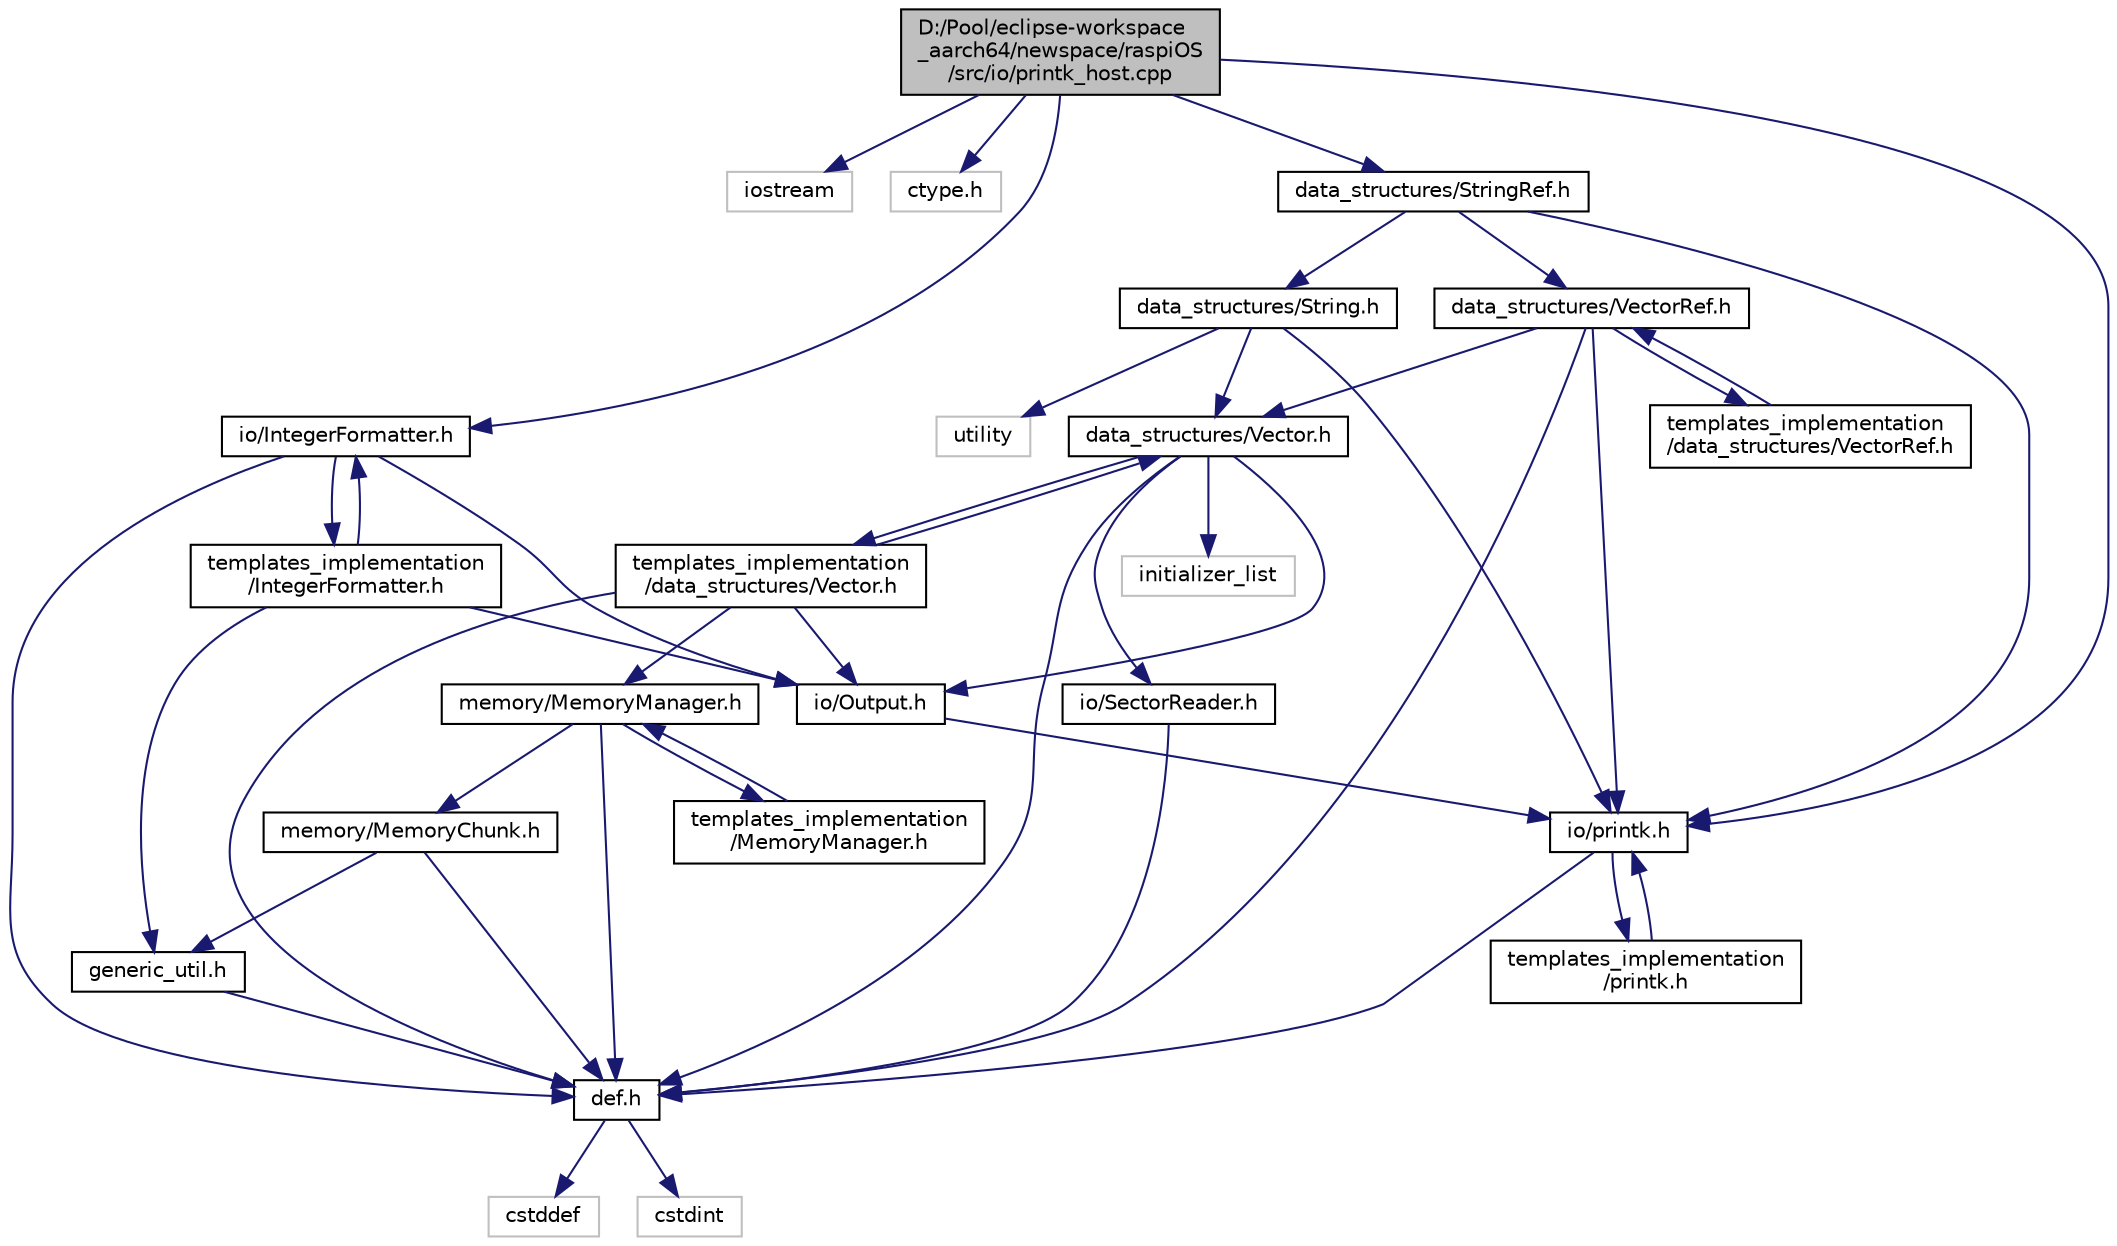 digraph "D:/Pool/eclipse-workspace_aarch64/newspace/raspiOS/src/io/printk_host.cpp"
{
  edge [fontname="Helvetica",fontsize="10",labelfontname="Helvetica",labelfontsize="10"];
  node [fontname="Helvetica",fontsize="10",shape=record];
  Node3651 [label="D:/Pool/eclipse-workspace\l_aarch64/newspace/raspiOS\l/src/io/printk_host.cpp",height=0.2,width=0.4,color="black", fillcolor="grey75", style="filled", fontcolor="black"];
  Node3651 -> Node3652 [color="midnightblue",fontsize="10",style="solid",fontname="Helvetica"];
  Node3652 [label="iostream",height=0.2,width=0.4,color="grey75", fillcolor="white", style="filled"];
  Node3651 -> Node3653 [color="midnightblue",fontsize="10",style="solid",fontname="Helvetica"];
  Node3653 [label="ctype.h",height=0.2,width=0.4,color="grey75", fillcolor="white", style="filled"];
  Node3651 -> Node3654 [color="midnightblue",fontsize="10",style="solid",fontname="Helvetica"];
  Node3654 [label="data_structures/StringRef.h",height=0.2,width=0.4,color="black", fillcolor="white", style="filled",URL="$da/d55/_string_ref_8h.html"];
  Node3654 -> Node3655 [color="midnightblue",fontsize="10",style="solid",fontname="Helvetica"];
  Node3655 [label="data_structures/VectorRef.h",height=0.2,width=0.4,color="black", fillcolor="white", style="filled",URL="$da/d95/data__structures_2_vector_ref_8h.html"];
  Node3655 -> Node3656 [color="midnightblue",fontsize="10",style="solid",fontname="Helvetica"];
  Node3656 [label="def.h",height=0.2,width=0.4,color="black", fillcolor="white", style="filled",URL="$d4/da4/def_8h.html"];
  Node3656 -> Node3657 [color="midnightblue",fontsize="10",style="solid",fontname="Helvetica"];
  Node3657 [label="cstddef",height=0.2,width=0.4,color="grey75", fillcolor="white", style="filled"];
  Node3656 -> Node3658 [color="midnightblue",fontsize="10",style="solid",fontname="Helvetica"];
  Node3658 [label="cstdint",height=0.2,width=0.4,color="grey75", fillcolor="white", style="filled"];
  Node3655 -> Node3659 [color="midnightblue",fontsize="10",style="solid",fontname="Helvetica"];
  Node3659 [label="data_structures/Vector.h",height=0.2,width=0.4,color="black", fillcolor="white", style="filled",URL="$d0/d70/data__structures_2_vector_8h.html"];
  Node3659 -> Node3656 [color="midnightblue",fontsize="10",style="solid",fontname="Helvetica"];
  Node3659 -> Node3660 [color="midnightblue",fontsize="10",style="solid",fontname="Helvetica"];
  Node3660 [label="initializer_list",height=0.2,width=0.4,color="grey75", fillcolor="white", style="filled"];
  Node3659 -> Node3661 [color="midnightblue",fontsize="10",style="solid",fontname="Helvetica"];
  Node3661 [label="io/SectorReader.h",height=0.2,width=0.4,color="black", fillcolor="white", style="filled",URL="$db/d73/_sector_reader_8h.html"];
  Node3661 -> Node3656 [color="midnightblue",fontsize="10",style="solid",fontname="Helvetica"];
  Node3659 -> Node3662 [color="midnightblue",fontsize="10",style="solid",fontname="Helvetica"];
  Node3662 [label="io/Output.h",height=0.2,width=0.4,color="black", fillcolor="white", style="filled",URL="$d6/d77/_output_8h.html"];
  Node3662 -> Node3663 [color="midnightblue",fontsize="10",style="solid",fontname="Helvetica"];
  Node3663 [label="io/printk.h",height=0.2,width=0.4,color="black", fillcolor="white", style="filled",URL="$dd/d17/io_2printk_8h.html"];
  Node3663 -> Node3656 [color="midnightblue",fontsize="10",style="solid",fontname="Helvetica"];
  Node3663 -> Node3664 [color="midnightblue",fontsize="10",style="solid",fontname="Helvetica"];
  Node3664 [label="templates_implementation\l/printk.h",height=0.2,width=0.4,color="black", fillcolor="white", style="filled",URL="$d7/d95/templates__implementation_2printk_8h.html"];
  Node3664 -> Node3663 [color="midnightblue",fontsize="10",style="solid",fontname="Helvetica"];
  Node3659 -> Node3665 [color="midnightblue",fontsize="10",style="solid",fontname="Helvetica"];
  Node3665 [label="templates_implementation\l/data_structures/Vector.h",height=0.2,width=0.4,color="black", fillcolor="white", style="filled",URL="$d6/d5d/templates__implementation_2data__structures_2_vector_8h.html"];
  Node3665 -> Node3656 [color="midnightblue",fontsize="10",style="solid",fontname="Helvetica"];
  Node3665 -> Node3659 [color="midnightblue",fontsize="10",style="solid",fontname="Helvetica"];
  Node3665 -> Node3666 [color="midnightblue",fontsize="10",style="solid",fontname="Helvetica"];
  Node3666 [label="memory/MemoryManager.h",height=0.2,width=0.4,color="black", fillcolor="white", style="filled",URL="$d6/d76/memory_2_memory_manager_8h.html"];
  Node3666 -> Node3656 [color="midnightblue",fontsize="10",style="solid",fontname="Helvetica"];
  Node3666 -> Node3667 [color="midnightblue",fontsize="10",style="solid",fontname="Helvetica"];
  Node3667 [label="memory/MemoryChunk.h",height=0.2,width=0.4,color="black", fillcolor="white", style="filled",URL="$d9/df6/_memory_chunk_8h.html"];
  Node3667 -> Node3656 [color="midnightblue",fontsize="10",style="solid",fontname="Helvetica"];
  Node3667 -> Node3668 [color="midnightblue",fontsize="10",style="solid",fontname="Helvetica"];
  Node3668 [label="generic_util.h",height=0.2,width=0.4,color="black", fillcolor="white", style="filled",URL="$d6/d93/generic__util_8h.html"];
  Node3668 -> Node3656 [color="midnightblue",fontsize="10",style="solid",fontname="Helvetica"];
  Node3666 -> Node3669 [color="midnightblue",fontsize="10",style="solid",fontname="Helvetica"];
  Node3669 [label="templates_implementation\l/MemoryManager.h",height=0.2,width=0.4,color="black", fillcolor="white", style="filled",URL="$dd/d2b/templates__implementation_2_memory_manager_8h.html"];
  Node3669 -> Node3666 [color="midnightblue",fontsize="10",style="solid",fontname="Helvetica"];
  Node3665 -> Node3662 [color="midnightblue",fontsize="10",style="solid",fontname="Helvetica"];
  Node3655 -> Node3663 [color="midnightblue",fontsize="10",style="solid",fontname="Helvetica"];
  Node3655 -> Node3670 [color="midnightblue",fontsize="10",style="solid",fontname="Helvetica"];
  Node3670 [label="templates_implementation\l/data_structures/VectorRef.h",height=0.2,width=0.4,color="black", fillcolor="white", style="filled",URL="$d0/d4d/templates__implementation_2data__structures_2_vector_ref_8h.html"];
  Node3670 -> Node3655 [color="midnightblue",fontsize="10",style="solid",fontname="Helvetica"];
  Node3654 -> Node3671 [color="midnightblue",fontsize="10",style="solid",fontname="Helvetica"];
  Node3671 [label="data_structures/String.h",height=0.2,width=0.4,color="black", fillcolor="white", style="filled",URL="$db/db5/_string_8h.html"];
  Node3671 -> Node3659 [color="midnightblue",fontsize="10",style="solid",fontname="Helvetica"];
  Node3671 -> Node3663 [color="midnightblue",fontsize="10",style="solid",fontname="Helvetica"];
  Node3671 -> Node3672 [color="midnightblue",fontsize="10",style="solid",fontname="Helvetica"];
  Node3672 [label="utility",height=0.2,width=0.4,color="grey75", fillcolor="white", style="filled"];
  Node3654 -> Node3663 [color="midnightblue",fontsize="10",style="solid",fontname="Helvetica"];
  Node3651 -> Node3673 [color="midnightblue",fontsize="10",style="solid",fontname="Helvetica"];
  Node3673 [label="io/IntegerFormatter.h",height=0.2,width=0.4,color="black", fillcolor="white", style="filled",URL="$d5/d7b/io_2_integer_formatter_8h.html"];
  Node3673 -> Node3656 [color="midnightblue",fontsize="10",style="solid",fontname="Helvetica"];
  Node3673 -> Node3662 [color="midnightblue",fontsize="10",style="solid",fontname="Helvetica"];
  Node3673 -> Node3674 [color="midnightblue",fontsize="10",style="solid",fontname="Helvetica"];
  Node3674 [label="templates_implementation\l/IntegerFormatter.h",height=0.2,width=0.4,color="black", fillcolor="white", style="filled",URL="$dc/d84/templates__implementation_2_integer_formatter_8h.html"];
  Node3674 -> Node3673 [color="midnightblue",fontsize="10",style="solid",fontname="Helvetica"];
  Node3674 -> Node3668 [color="midnightblue",fontsize="10",style="solid",fontname="Helvetica"];
  Node3674 -> Node3662 [color="midnightblue",fontsize="10",style="solid",fontname="Helvetica"];
  Node3651 -> Node3663 [color="midnightblue",fontsize="10",style="solid",fontname="Helvetica"];
}
